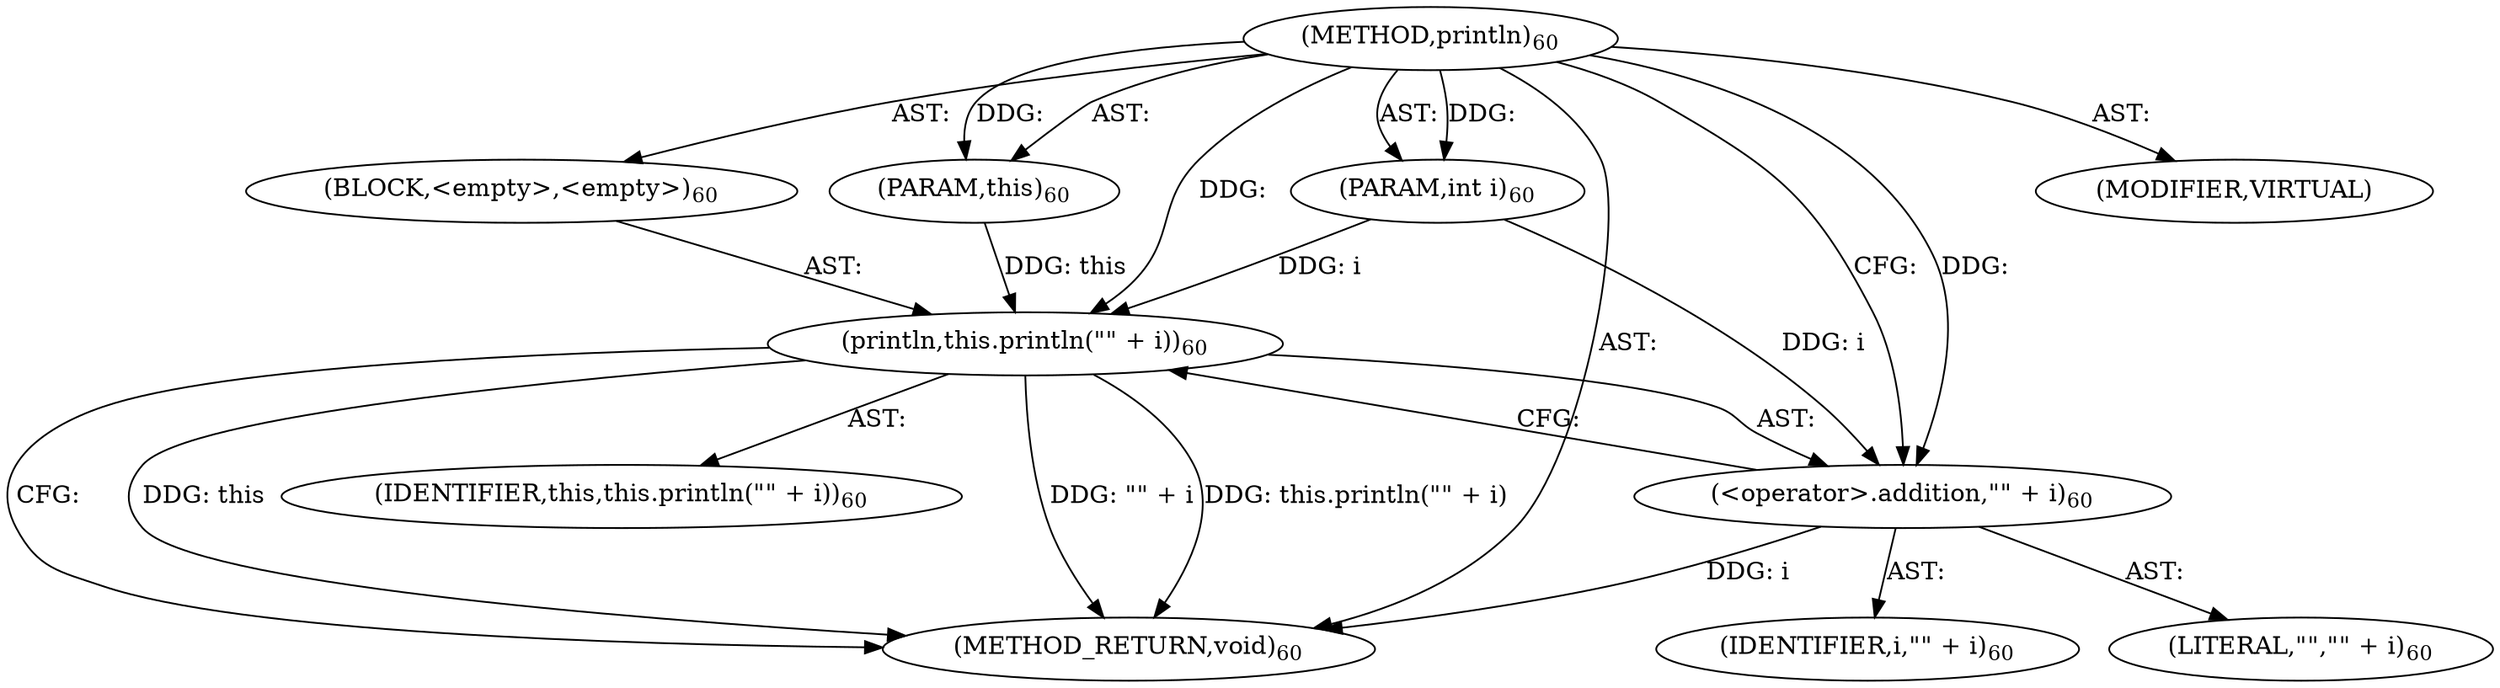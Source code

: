 digraph "println" {  
"354" [label = <(METHOD,println)<SUB>60</SUB>> ]
"11" [label = <(PARAM,this)<SUB>60</SUB>> ]
"355" [label = <(PARAM,int i)<SUB>60</SUB>> ]
"356" [label = <(BLOCK,&lt;empty&gt;,&lt;empty&gt;)<SUB>60</SUB>> ]
"357" [label = <(println,this.println(&quot;&quot; + i))<SUB>60</SUB>> ]
"10" [label = <(IDENTIFIER,this,this.println(&quot;&quot; + i))<SUB>60</SUB>> ]
"358" [label = <(&lt;operator&gt;.addition,&quot;&quot; + i)<SUB>60</SUB>> ]
"359" [label = <(LITERAL,&quot;&quot;,&quot;&quot; + i)<SUB>60</SUB>> ]
"360" [label = <(IDENTIFIER,i,&quot;&quot; + i)<SUB>60</SUB>> ]
"361" [label = <(MODIFIER,VIRTUAL)> ]
"362" [label = <(METHOD_RETURN,void)<SUB>60</SUB>> ]
  "354" -> "11"  [ label = "AST: "] 
  "354" -> "355"  [ label = "AST: "] 
  "354" -> "356"  [ label = "AST: "] 
  "354" -> "361"  [ label = "AST: "] 
  "354" -> "362"  [ label = "AST: "] 
  "356" -> "357"  [ label = "AST: "] 
  "357" -> "10"  [ label = "AST: "] 
  "357" -> "358"  [ label = "AST: "] 
  "358" -> "359"  [ label = "AST: "] 
  "358" -> "360"  [ label = "AST: "] 
  "357" -> "362"  [ label = "CFG: "] 
  "358" -> "357"  [ label = "CFG: "] 
  "354" -> "358"  [ label = "CFG: "] 
  "357" -> "362"  [ label = "DDG: this"] 
  "358" -> "362"  [ label = "DDG: i"] 
  "357" -> "362"  [ label = "DDG: &quot;&quot; + i"] 
  "357" -> "362"  [ label = "DDG: this.println(&quot;&quot; + i)"] 
  "354" -> "11"  [ label = "DDG: "] 
  "354" -> "355"  [ label = "DDG: "] 
  "11" -> "357"  [ label = "DDG: this"] 
  "354" -> "357"  [ label = "DDG: "] 
  "355" -> "357"  [ label = "DDG: i"] 
  "354" -> "358"  [ label = "DDG: "] 
  "355" -> "358"  [ label = "DDG: i"] 
}
